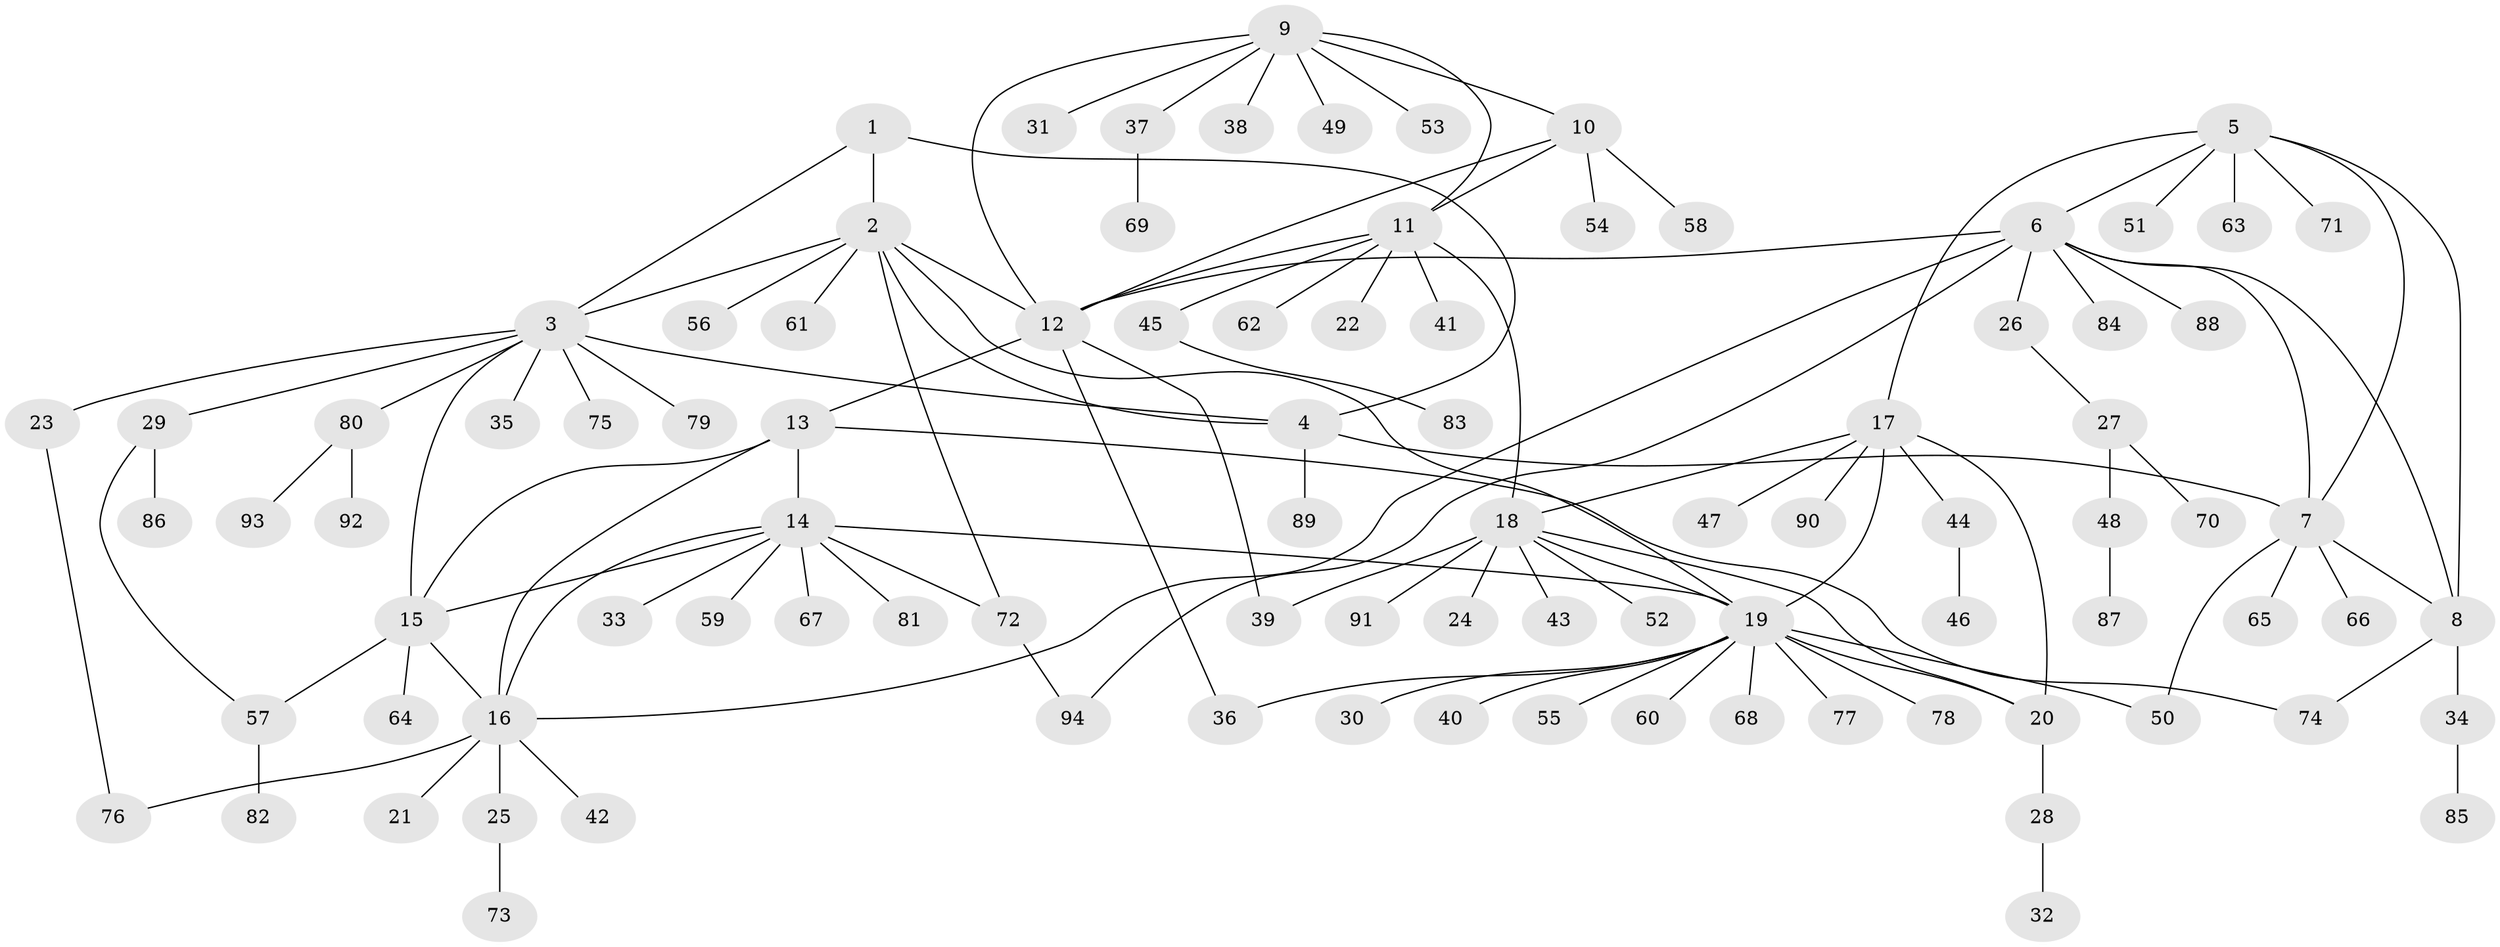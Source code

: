 // Generated by graph-tools (version 1.1) at 2025/15/03/09/25 04:15:49]
// undirected, 94 vertices, 122 edges
graph export_dot {
graph [start="1"]
  node [color=gray90,style=filled];
  1;
  2;
  3;
  4;
  5;
  6;
  7;
  8;
  9;
  10;
  11;
  12;
  13;
  14;
  15;
  16;
  17;
  18;
  19;
  20;
  21;
  22;
  23;
  24;
  25;
  26;
  27;
  28;
  29;
  30;
  31;
  32;
  33;
  34;
  35;
  36;
  37;
  38;
  39;
  40;
  41;
  42;
  43;
  44;
  45;
  46;
  47;
  48;
  49;
  50;
  51;
  52;
  53;
  54;
  55;
  56;
  57;
  58;
  59;
  60;
  61;
  62;
  63;
  64;
  65;
  66;
  67;
  68;
  69;
  70;
  71;
  72;
  73;
  74;
  75;
  76;
  77;
  78;
  79;
  80;
  81;
  82;
  83;
  84;
  85;
  86;
  87;
  88;
  89;
  90;
  91;
  92;
  93;
  94;
  1 -- 2;
  1 -- 3;
  1 -- 4;
  2 -- 3;
  2 -- 4;
  2 -- 12;
  2 -- 19;
  2 -- 56;
  2 -- 61;
  2 -- 72;
  3 -- 4;
  3 -- 15;
  3 -- 23;
  3 -- 29;
  3 -- 35;
  3 -- 75;
  3 -- 79;
  3 -- 80;
  4 -- 7;
  4 -- 89;
  5 -- 6;
  5 -- 7;
  5 -- 8;
  5 -- 17;
  5 -- 51;
  5 -- 63;
  5 -- 71;
  6 -- 7;
  6 -- 8;
  6 -- 12;
  6 -- 16;
  6 -- 26;
  6 -- 84;
  6 -- 88;
  6 -- 94;
  7 -- 8;
  7 -- 50;
  7 -- 65;
  7 -- 66;
  8 -- 34;
  8 -- 74;
  9 -- 10;
  9 -- 11;
  9 -- 12;
  9 -- 31;
  9 -- 37;
  9 -- 38;
  9 -- 49;
  9 -- 53;
  10 -- 11;
  10 -- 12;
  10 -- 54;
  10 -- 58;
  11 -- 12;
  11 -- 18;
  11 -- 22;
  11 -- 41;
  11 -- 45;
  11 -- 62;
  12 -- 13;
  12 -- 36;
  12 -- 39;
  13 -- 14;
  13 -- 15;
  13 -- 16;
  13 -- 74;
  14 -- 15;
  14 -- 16;
  14 -- 19;
  14 -- 33;
  14 -- 59;
  14 -- 67;
  14 -- 72;
  14 -- 81;
  15 -- 16;
  15 -- 57;
  15 -- 64;
  16 -- 21;
  16 -- 25;
  16 -- 42;
  16 -- 76;
  17 -- 18;
  17 -- 19;
  17 -- 20;
  17 -- 44;
  17 -- 47;
  17 -- 90;
  18 -- 19;
  18 -- 20;
  18 -- 24;
  18 -- 39;
  18 -- 43;
  18 -- 52;
  18 -- 91;
  19 -- 20;
  19 -- 30;
  19 -- 36;
  19 -- 40;
  19 -- 50;
  19 -- 55;
  19 -- 60;
  19 -- 68;
  19 -- 77;
  19 -- 78;
  20 -- 28;
  23 -- 76;
  25 -- 73;
  26 -- 27;
  27 -- 48;
  27 -- 70;
  28 -- 32;
  29 -- 57;
  29 -- 86;
  34 -- 85;
  37 -- 69;
  44 -- 46;
  45 -- 83;
  48 -- 87;
  57 -- 82;
  72 -- 94;
  80 -- 92;
  80 -- 93;
}
